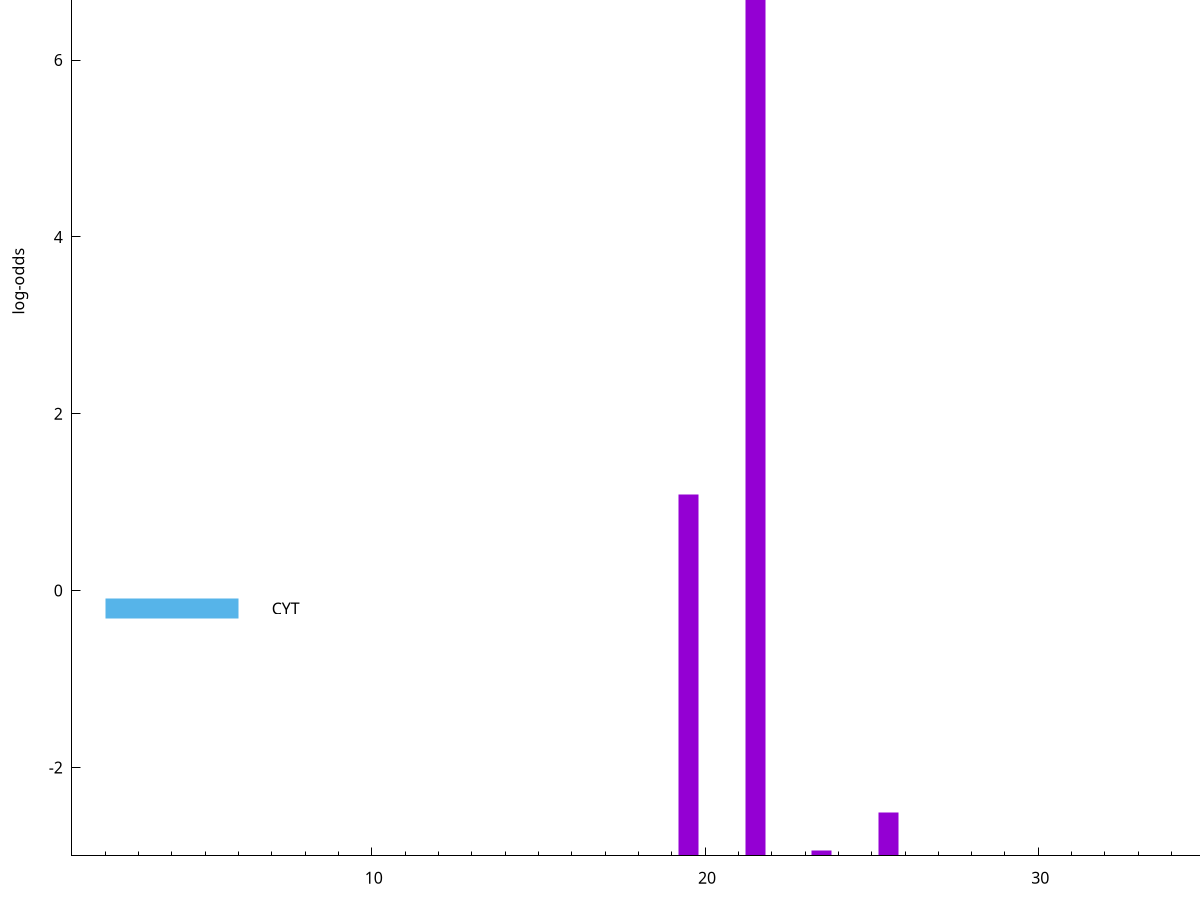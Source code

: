 set title "LipoP predictions for SRR3987128.gff"
set size 2., 1.4
set xrange [1:70] 
set mxtics 10
set yrange [-3:10]
set y2range [0:13]
set ylabel "log-odds"
set term postscript eps color solid "Helvetica" 30
set output "SRR3987128.gff58.eps"
set arrow from 2,8.67739 to 6,8.67739 nohead lt 1 lw 20
set label "SpI" at 7,8.67739
set arrow from 2,-0.200913 to 6,-0.200913 nohead lt 3 lw 20
set label "CYT" at 7,-0.200913
set arrow from 2,8.67739 to 6,8.67739 nohead lt 1 lw 20
set label "SpI" at 7,8.67739
# NOTE: The scores below are the log-odds scores with the threshold
# NOTE: subtracted (a hack to make gnuplot make the histogram all
# NOTE: look nice).
plot "-" axes x1y2 title "" with impulses lt 1 lw 20
21.500000 11.667850
19.500000 4.086750
25.500000 0.494060
23.500000 0.056150
e
exit
